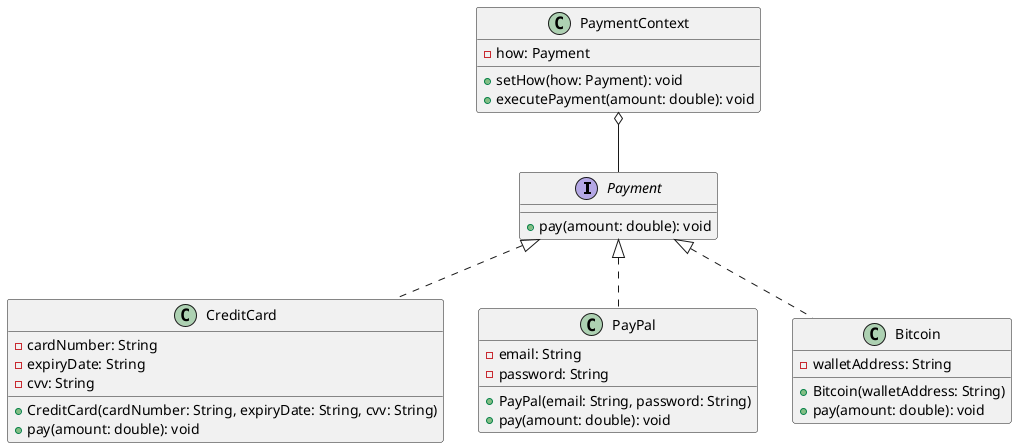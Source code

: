 @startuml UML_Klassendiagramm8.png
interface Payment {
    +pay(amount: double): void
}

class CreditCard implements Payment {
    -cardNumber: String
    -expiryDate: String
    -cvv: String
    +CreditCard(cardNumber: String, expiryDate: String, cvv: String)
    +pay(amount: double): void
}

class PayPal implements Payment {
    -email: String
    -password: String
    +PayPal(email: String, password: String)
    +pay(amount: double): void
}

class Bitcoin implements Payment {
    -walletAddress: String
    +Bitcoin(walletAddress: String)
    +pay(amount: double): void
}

class PaymentContext {
    -how: Payment
    +setHow(how: Payment): void
    +executePayment(amount: double): void
}

PaymentContext o-- Payment
@enduml
